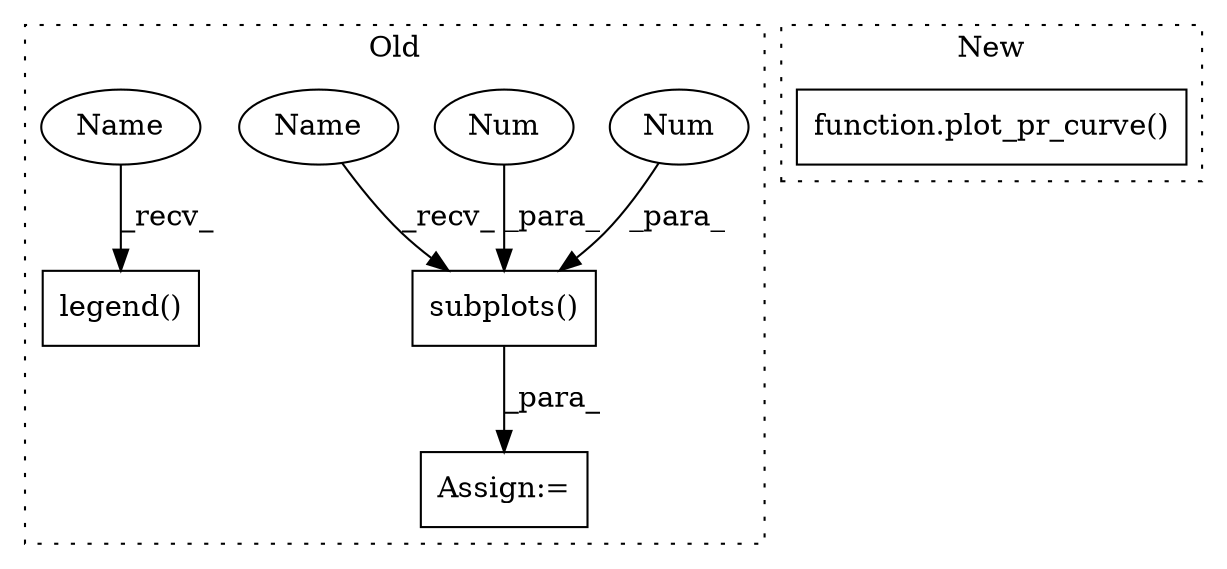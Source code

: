 digraph G {
subgraph cluster0 {
1 [label="legend()" a="75" s="2988" l="12" shape="box"];
3 [label="subplots()" a="75" s="2635,2652" l="13,17" shape="box"];
4 [label="Num" a="76" s="2651" l="1" shape="ellipse"];
5 [label="Num" a="76" s="2648" l="1" shape="ellipse"];
6 [label="Assign:=" a="68" s="2628" l="7" shape="box"];
7 [label="Name" a="87" s="2635" l="3" shape="ellipse"];
8 [label="Name" a="87" s="2988" l="3" shape="ellipse"];
label = "Old";
style="dotted";
}
subgraph cluster1 {
2 [label="function.plot_pr_curve()" a="75" s="2639,2680" l="14,1" shape="box"];
label = "New";
style="dotted";
}
3 -> 6 [label="_para_"];
4 -> 3 [label="_para_"];
5 -> 3 [label="_para_"];
7 -> 3 [label="_recv_"];
8 -> 1 [label="_recv_"];
}